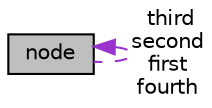 digraph "node"
{
 // LATEX_PDF_SIZE
  edge [fontname="Helvetica",fontsize="10",labelfontname="Helvetica",labelfontsize="10"];
  node [fontname="Helvetica",fontsize="10",shape=record];
  Node1 [label="node",height=0.2,width=0.4,color="black", fillcolor="grey75", style="filled", fontcolor="black",tooltip="node for tree"];
  Node1 -> Node1 [dir="back",color="darkorchid3",fontsize="10",style="dashed",label=" third\nsecond\nfirst\nfourth" ,fontname="Helvetica"];
}
